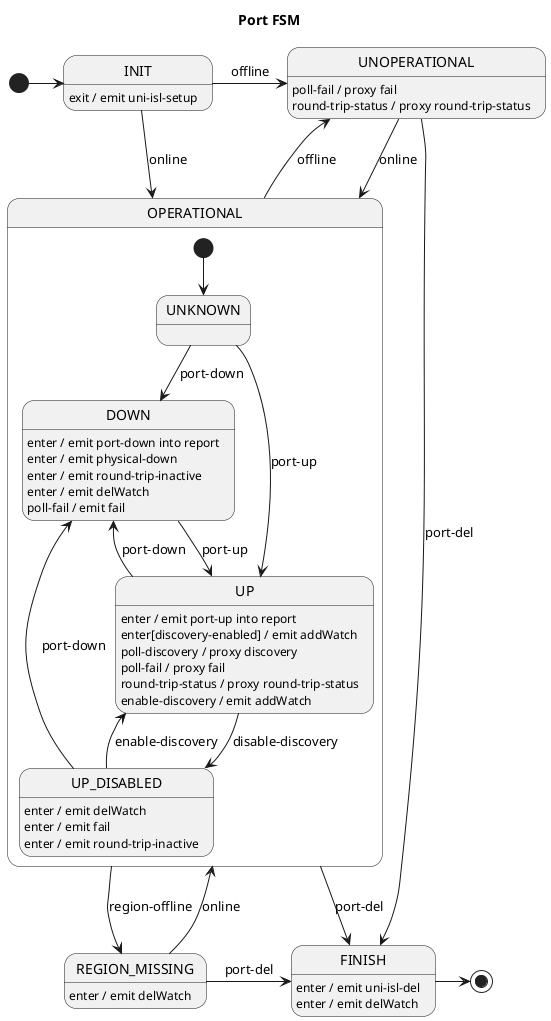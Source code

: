 Internal state:
* history data (constructor)
* report FSM

Input signals:
* port-up (switch)
* port-down (switch)
* online (switch)
* offline (switch)
* poll-discovery (poll)
* poll-fail (poll)
* round-trip-status
* region-offline (switch)

Output signals:
* physical-down (isl/2)
* uni-isl-setup (isl/2)
* discovery (isl/2)
* fail (isl/2)
* isl-round-trip

@startuml
title Port FSM

[*] -right-> INIT

INIT -r-> UNOPERATIONAL : offline
INIT -r-> OPERATIONAL : online
INIT : exit / emit uni-isl-setup

state OPERATIONAL {
    [*] --> UNKNOWN

    UNKNOWN --> DOWN : port-down
    UNKNOWN --> UP : port-up

    DOWN --> UP : port-up
    DOWN : enter / emit port-down into report
    DOWN : enter / emit physical-down
    DOWN : enter / emit round-trip-inactive
    DOWN : enter / emit delWatch
    DOWN : poll-fail / emit fail

    UP --> DOWN : port-down
    UP --> UP_DISABLED : disable-discovery
    UP : enter / emit port-up into report
    UP : enter[discovery-enabled] / emit addWatch
    UP : poll-discovery / proxy discovery
    UP : poll-fail / proxy fail
    UP : round-trip-status / proxy round-trip-status
    UP : enable-discovery / emit addWatch

    UP_DISABLED --> DOWN : port-down
    UP_DISABLED --> UP : enable-discovery
    UP_DISABLED : enter / emit delWatch
    UP_DISABLED : enter / emit fail
    UP_DISABLED : enter / emit round-trip-inactive
}

OPERATIONAL --> UNOPERATIONAL : offline
OPERATIONAL -r-> FINISH : port-del
OPERATIONAL --> REGION_MISSING : region-offline

UNOPERATIONAL --> OPERATIONAL : online
UNOPERATIONAL --> FINISH : port-del
UNOPERATIONAL : poll-fail / proxy fail
UNOPERATIONAL : round-trip-status / proxy round-trip-status

REGION_MISSING : enter / emit delWatch
REGION_MISSING --> OPERATIONAL : online
REGION_MISSING -r-> FINISH : port-del

FINISH: enter / emit uni-isl-del
FINISH: enter / emit delWatch
FINISH -> [*]

@enduml
